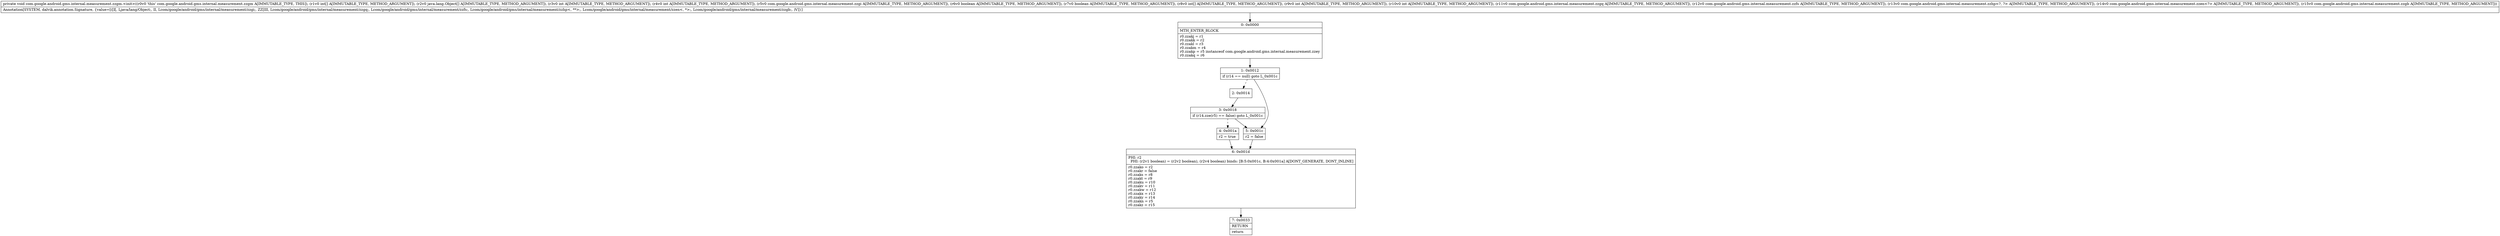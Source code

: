 digraph "CFG forcom.google.android.gms.internal.measurement.zzgm.\<init\>([I[Ljava\/lang\/Object;IILcom\/google\/android\/gms\/internal\/measurement\/zzgi;ZZ[IIILcom\/google\/android\/gms\/internal\/measurement\/zzgq;Lcom\/google\/android\/gms\/internal\/measurement\/zzfs;Lcom\/google\/android\/gms\/internal\/measurement\/zzhp;Lcom\/google\/android\/gms\/internal\/measurement\/zzen;Lcom\/google\/android\/gms\/internal\/measurement\/zzgb;)V" {
Node_0 [shape=record,label="{0\:\ 0x0000|MTH_ENTER_BLOCK\l|r0.zzakj = r1\lr0.zzakk = r2\lr0.zzakl = r3\lr0.zzakm = r4\lr0.zzakp = r5 instanceof com.google.android.gms.internal.measurement.zzey\lr0.zzakq = r6\l}"];
Node_1 [shape=record,label="{1\:\ 0x0012|if (r14 == null) goto L_0x001c\l}"];
Node_2 [shape=record,label="{2\:\ 0x0014}"];
Node_3 [shape=record,label="{3\:\ 0x0018|if (r14.zze(r5) == false) goto L_0x001c\l}"];
Node_4 [shape=record,label="{4\:\ 0x001a|r2 = true\l}"];
Node_5 [shape=record,label="{5\:\ 0x001c|r2 = false\l}"];
Node_6 [shape=record,label="{6\:\ 0x001d|PHI: r2 \l  PHI: (r2v1 boolean) = (r2v2 boolean), (r2v4 boolean) binds: [B:5:0x001c, B:4:0x001a] A[DONT_GENERATE, DONT_INLINE]\l|r0.zzako = r2\lr0.zzakr = false\lr0.zzaks = r8\lr0.zzakt = r9\lr0.zzaku = r10\lr0.zzakv = r11\lr0.zzakw = r12\lr0.zzakx = r13\lr0.zzaky = r14\lr0.zzakn = r5\lr0.zzakz = r15\l}"];
Node_7 [shape=record,label="{7\:\ 0x0033|RETURN\l|return\l}"];
MethodNode[shape=record,label="{private void com.google.android.gms.internal.measurement.zzgm.\<init\>((r0v0 'this' com.google.android.gms.internal.measurement.zzgm A[IMMUTABLE_TYPE, THIS]), (r1v0 int[] A[IMMUTABLE_TYPE, METHOD_ARGUMENT]), (r2v0 java.lang.Object[] A[IMMUTABLE_TYPE, METHOD_ARGUMENT]), (r3v0 int A[IMMUTABLE_TYPE, METHOD_ARGUMENT]), (r4v0 int A[IMMUTABLE_TYPE, METHOD_ARGUMENT]), (r5v0 com.google.android.gms.internal.measurement.zzgi A[IMMUTABLE_TYPE, METHOD_ARGUMENT]), (r6v0 boolean A[IMMUTABLE_TYPE, METHOD_ARGUMENT]), (r7v0 boolean A[IMMUTABLE_TYPE, METHOD_ARGUMENT]), (r8v0 int[] A[IMMUTABLE_TYPE, METHOD_ARGUMENT]), (r9v0 int A[IMMUTABLE_TYPE, METHOD_ARGUMENT]), (r10v0 int A[IMMUTABLE_TYPE, METHOD_ARGUMENT]), (r11v0 com.google.android.gms.internal.measurement.zzgq A[IMMUTABLE_TYPE, METHOD_ARGUMENT]), (r12v0 com.google.android.gms.internal.measurement.zzfs A[IMMUTABLE_TYPE, METHOD_ARGUMENT]), (r13v0 com.google.android.gms.internal.measurement.zzhp\<?, ?\> A[IMMUTABLE_TYPE, METHOD_ARGUMENT]), (r14v0 com.google.android.gms.internal.measurement.zzen\<?\> A[IMMUTABLE_TYPE, METHOD_ARGUMENT]), (r15v0 com.google.android.gms.internal.measurement.zzgb A[IMMUTABLE_TYPE, METHOD_ARGUMENT]))  | Annotation[SYSTEM, dalvik.annotation.Signature, \{value=[([I[, Ljava\/lang\/Object;, II, Lcom\/google\/android\/gms\/internal\/measurement\/zzgi;, ZZ[III, Lcom\/google\/android\/gms\/internal\/measurement\/zzgq;, Lcom\/google\/android\/gms\/internal\/measurement\/zzfs;, Lcom\/google\/android\/gms\/internal\/measurement\/zzhp\<, **\>;, Lcom\/google\/android\/gms\/internal\/measurement\/zzen\<, *\>;, Lcom\/google\/android\/gms\/internal\/measurement\/zzgb;, )V]\}]\l}"];
MethodNode -> Node_0;
Node_0 -> Node_1;
Node_1 -> Node_2[style=dashed];
Node_1 -> Node_5;
Node_2 -> Node_3;
Node_3 -> Node_4[style=dashed];
Node_3 -> Node_5;
Node_4 -> Node_6;
Node_5 -> Node_6;
Node_6 -> Node_7;
}

